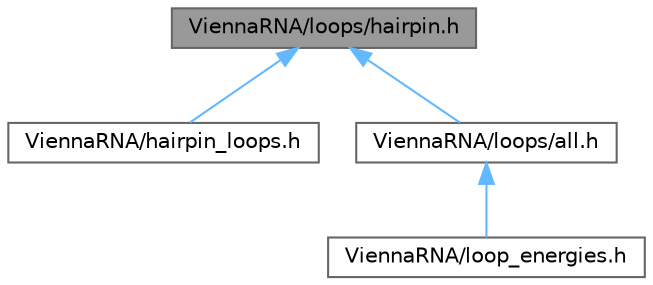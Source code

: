 digraph "ViennaRNA/loops/hairpin.h"
{
 // INTERACTIVE_SVG=YES
 // LATEX_PDF_SIZE
  bgcolor="transparent";
  edge [fontname=Helvetica,fontsize=10,labelfontname=Helvetica,labelfontsize=10];
  node [fontname=Helvetica,fontsize=10,shape=box,height=0.2,width=0.4];
  Node1 [label="ViennaRNA/loops/hairpin.h",height=0.2,width=0.4,color="gray40", fillcolor="grey60", style="filled", fontcolor="black",tooltip="Energy evaluation of hairpin loops for MFE and partition function calculations."];
  Node1 -> Node2 [dir="back",color="steelblue1",style="solid"];
  Node2 [label="ViennaRNA/hairpin_loops.h",height=0.2,width=0.4,color="grey40", fillcolor="white", style="filled",URL="$hairpin__loops_8h.html",tooltip="Use ViennaRNA/loops/hairpin.h instead."];
  Node1 -> Node3 [dir="back",color="steelblue1",style="solid"];
  Node3 [label="ViennaRNA/loops/all.h",height=0.2,width=0.4,color="grey40", fillcolor="white", style="filled",URL="$all_8h.html",tooltip="Energy evaluation for MFE and partition function calculations."];
  Node3 -> Node4 [dir="back",color="steelblue1",style="solid"];
  Node4 [label="ViennaRNA/loop_energies.h",height=0.2,width=0.4,color="grey40", fillcolor="white", style="filled",URL="$loop__energies_8h.html",tooltip="Use ViennaRNA/loops/all.h instead."];
}

